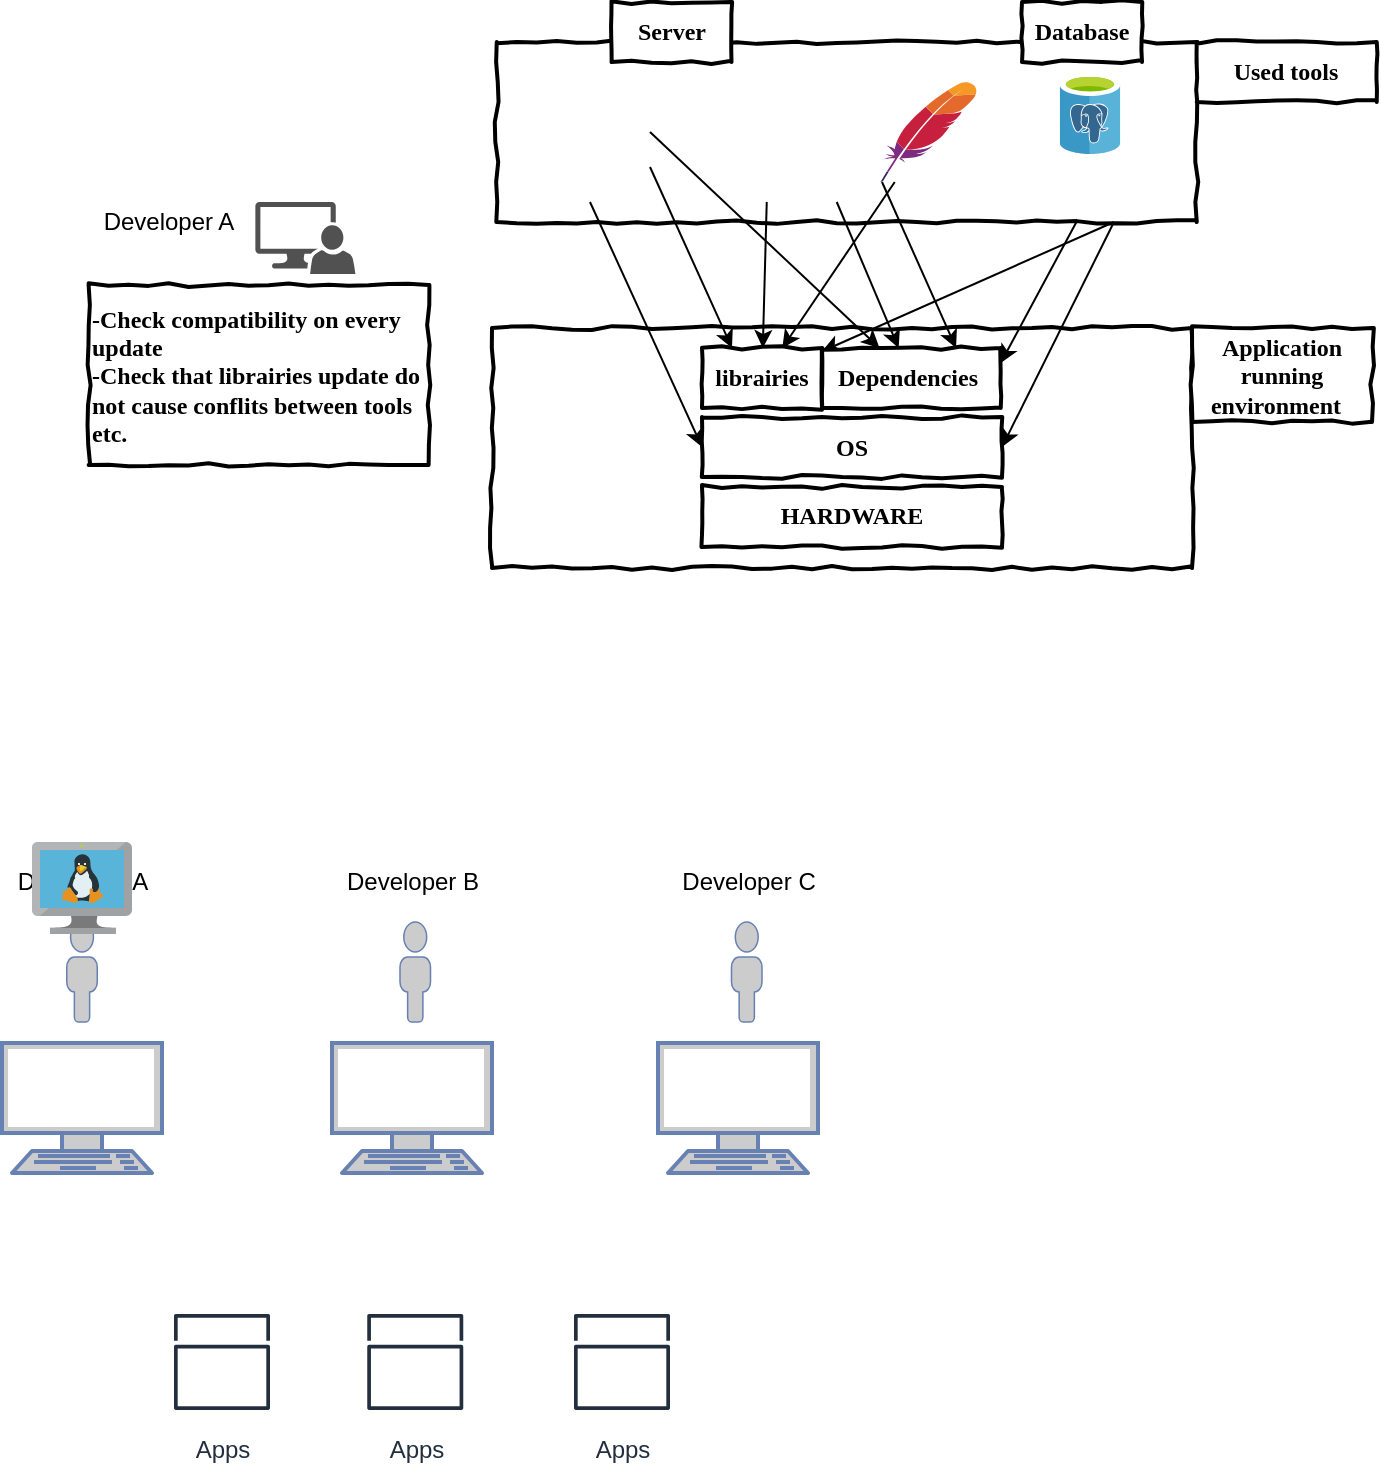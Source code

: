 <mxfile version="12.5.1" type="github">
  <diagram id="Xtd1GiT8AAiNY1xsTk8r" name="Page-1">
    <mxGraphModel dx="667" dy="1449" grid="1" gridSize="10" guides="1" tooltips="1" connect="1" arrows="1" fold="1" page="1" pageScale="1" pageWidth="827" pageHeight="1169" math="0" shadow="0">
      <root>
        <mxCell id="0"/>
        <mxCell id="1" parent="0"/>
        <mxCell id="rSTb_3P7jOwl3eCS13ki-46" value="" style="html=1;whiteSpace=wrap;comic=1;strokeWidth=2;fontFamily=Comic Sans MS;fontStyle=1;" parent="1" vertex="1">
          <mxGeometry x="287.37" y="-780" width="350" height="90" as="geometry"/>
        </mxCell>
        <mxCell id="Lmeo6gfCxTn3pcJV2X3z-1" value="" style="html=1;whiteSpace=wrap;comic=1;strokeWidth=2;fontFamily=Comic Sans MS;fontStyle=1;" vertex="1" parent="1">
          <mxGeometry x="285" y="-637" width="350" height="120" as="geometry"/>
        </mxCell>
        <mxCell id="rSTb_3P7jOwl3eCS13ki-5" value="" style="fontColor=#0066CC;verticalAlign=top;verticalLabelPosition=bottom;labelPosition=center;align=center;html=1;outlineConnect=0;fillColor=#CCCCCC;strokeColor=#6881B3;gradientColor=none;gradientDirection=north;strokeWidth=2;shape=mxgraph.networks.terminal;" parent="1" vertex="1">
          <mxGeometry x="40" y="-279.5" width="80" height="65" as="geometry"/>
        </mxCell>
        <mxCell id="0n1VbNI1kQKXbMoo0zpn-10" value="Apps" style="outlineConnect=0;fontColor=#232F3E;gradientColor=none;strokeColor=#232F3E;fillColor=#ffffff;dashed=0;verticalLabelPosition=bottom;verticalAlign=top;align=center;html=1;fontSize=12;fontStyle=0;aspect=fixed;shape=mxgraph.aws4.resourceIcon;resIcon=mxgraph.aws4.apps;" parent="1" vertex="1">
          <mxGeometry x="320" y="-150" width="60" height="60" as="geometry"/>
        </mxCell>
        <mxCell id="0n1VbNI1kQKXbMoo0zpn-11" value="Apps" style="outlineConnect=0;fontColor=#232F3E;gradientColor=none;strokeColor=#232F3E;fillColor=#ffffff;dashed=0;verticalLabelPosition=bottom;verticalAlign=top;align=center;html=1;fontSize=12;fontStyle=0;aspect=fixed;shape=mxgraph.aws4.resourceIcon;resIcon=mxgraph.aws4.apps;" parent="1" vertex="1">
          <mxGeometry x="120" y="-150" width="60" height="60" as="geometry"/>
        </mxCell>
        <mxCell id="0n1VbNI1kQKXbMoo0zpn-12" value="Apps" style="outlineConnect=0;fontColor=#232F3E;gradientColor=none;strokeColor=#232F3E;fillColor=#ffffff;dashed=0;verticalLabelPosition=bottom;verticalAlign=top;align=center;html=1;fontSize=12;fontStyle=0;aspect=fixed;shape=mxgraph.aws4.resourceIcon;resIcon=mxgraph.aws4.apps;" parent="1" vertex="1">
          <mxGeometry x="216.63" y="-150" width="60" height="60" as="geometry"/>
        </mxCell>
        <mxCell id="rSTb_3P7jOwl3eCS13ki-2" value="" style="fontColor=#0066CC;verticalAlign=top;verticalLabelPosition=bottom;labelPosition=center;align=center;html=1;outlineConnect=0;fillColor=#CCCCCC;strokeColor=#6881B3;gradientColor=none;gradientDirection=north;strokeWidth=2;shape=mxgraph.networks.terminal;" parent="1" vertex="1">
          <mxGeometry x="205" y="-279.5" width="80" height="65" as="geometry"/>
        </mxCell>
        <mxCell id="0n1VbNI1kQKXbMoo0zpn-17" value="" style="shape=image;html=1;verticalAlign=top;verticalLabelPosition=bottom;labelBackgroundColor=#ffffff;imageAspect=0;aspect=fixed;image=https://cdn1.iconfinder.com/data/icons/operating-system-flat-1/30/ios-128.png" parent="1" vertex="1">
          <mxGeometry x="228.13" y="-273.75" width="33.75" height="33.75" as="geometry"/>
        </mxCell>
        <mxCell id="rSTb_3P7jOwl3eCS13ki-4" value="" style="fontColor=#0066CC;verticalAlign=top;verticalLabelPosition=bottom;labelPosition=center;align=center;html=1;outlineConnect=0;fillColor=#CCCCCC;strokeColor=#6881B3;gradientColor=none;gradientDirection=north;strokeWidth=2;shape=mxgraph.networks.terminal;" parent="1" vertex="1">
          <mxGeometry x="368" y="-279.5" width="80" height="65" as="geometry"/>
        </mxCell>
        <mxCell id="rSTb_3P7jOwl3eCS13ki-6" value="" style="fontColor=#0066CC;verticalAlign=top;verticalLabelPosition=bottom;labelPosition=center;align=center;html=1;outlineConnect=0;fillColor=#CCCCCC;strokeColor=#6881B3;gradientColor=none;gradientDirection=north;strokeWidth=2;shape=mxgraph.networks.user_male;" parent="1" vertex="1">
          <mxGeometry x="72.38" y="-340" width="15.25" height="50" as="geometry"/>
        </mxCell>
        <mxCell id="rSTb_3P7jOwl3eCS13ki-9" value="" style="fontColor=#0066CC;verticalAlign=top;verticalLabelPosition=bottom;labelPosition=center;align=center;html=1;outlineConnect=0;fillColor=#CCCCCC;strokeColor=#6881B3;gradientColor=none;gradientDirection=north;strokeWidth=2;shape=mxgraph.networks.user_male;" parent="1" vertex="1">
          <mxGeometry x="404.75" y="-340" width="15.25" height="50" as="geometry"/>
        </mxCell>
        <mxCell id="rSTb_3P7jOwl3eCS13ki-10" value="" style="fontColor=#0066CC;verticalAlign=top;verticalLabelPosition=bottom;labelPosition=center;align=center;html=1;outlineConnect=0;fillColor=#CCCCCC;strokeColor=#6881B3;gradientColor=none;gradientDirection=north;strokeWidth=2;shape=mxgraph.networks.user_male;" parent="1" vertex="1">
          <mxGeometry x="239" y="-340" width="15.25" height="50" as="geometry"/>
        </mxCell>
        <mxCell id="rSTb_3P7jOwl3eCS13ki-13" value="Developer A" style="text;html=1;resizable=0;autosize=1;align=center;verticalAlign=middle;points=[];fillColor=none;strokeColor=none;rounded=0;" parent="1" vertex="1">
          <mxGeometry x="40" y="-370" width="80" height="20" as="geometry"/>
        </mxCell>
        <mxCell id="rSTb_3P7jOwl3eCS13ki-14" value="Developer C" style="text;html=1;resizable=0;autosize=1;align=center;verticalAlign=middle;points=[];fillColor=none;strokeColor=none;rounded=0;" parent="1" vertex="1">
          <mxGeometry x="373.41" y="-370" width="80" height="20" as="geometry"/>
        </mxCell>
        <mxCell id="rSTb_3P7jOwl3eCS13ki-15" value="Developer B" style="text;html=1;resizable=0;autosize=1;align=center;verticalAlign=middle;points=[];fillColor=none;strokeColor=none;rounded=0;" parent="1" vertex="1">
          <mxGeometry x="205" y="-370" width="80" height="20" as="geometry"/>
        </mxCell>
        <mxCell id="rSTb_3P7jOwl3eCS13ki-16" value="" style="shape=image;html=1;verticalAlign=top;verticalLabelPosition=bottom;labelBackgroundColor=#ffffff;imageAspect=0;aspect=fixed;image=https://cdn3.iconfinder.com/data/icons/picons-social/57/32-windows8-128.png" parent="1" vertex="1">
          <mxGeometry x="63" y="-274" width="34" height="34" as="geometry"/>
        </mxCell>
        <mxCell id="rSTb_3P7jOwl3eCS13ki-17" value="" style="shape=image;html=1;verticalAlign=top;verticalLabelPosition=bottom;labelBackgroundColor=#ffffff;imageAspect=0;aspect=fixed;image=https://cdn4.iconfinder.com/data/icons/proglyphs-free/512/Linux_-_Tux-128.png" parent="1" vertex="1">
          <mxGeometry x="392.38" y="-276.87" width="40" height="40" as="geometry"/>
        </mxCell>
        <mxCell id="rSTb_3P7jOwl3eCS13ki-21" value="Developer A&lt;br&gt;" style="text;html=1;resizable=0;autosize=1;align=center;verticalAlign=middle;points=[];fillColor=none;strokeColor=none;rounded=0;" parent="1" vertex="1">
          <mxGeometry x="83.31" y="-700" width="80" height="20" as="geometry"/>
        </mxCell>
        <mxCell id="Lmeo6gfCxTn3pcJV2X3z-6" style="edgeStyle=none;rounded=0;orthogonalLoop=1;jettySize=auto;html=1;exitX=0.5;exitY=1;exitDx=0;exitDy=0;" edge="1" parent="1" source="rSTb_3P7jOwl3eCS13ki-24" target="Lmeo6gfCxTn3pcJV2X3z-2">
          <mxGeometry relative="1" as="geometry"/>
        </mxCell>
        <mxCell id="Lmeo6gfCxTn3pcJV2X3z-7" style="edgeStyle=none;rounded=0;orthogonalLoop=1;jettySize=auto;html=1;exitX=1;exitY=1;exitDx=0;exitDy=0;" edge="1" parent="1" source="rSTb_3P7jOwl3eCS13ki-24" target="rSTb_3P7jOwl3eCS13ki-31">
          <mxGeometry relative="1" as="geometry"/>
        </mxCell>
        <mxCell id="Lmeo6gfCxTn3pcJV2X3z-13" value="" style="rounded=0;orthogonalLoop=1;jettySize=auto;html=1;entryX=0.25;entryY=0;entryDx=0;entryDy=0;exitX=1;exitY=0.75;exitDx=0;exitDy=0;exitPerimeter=0;" edge="1" parent="1" target="Lmeo6gfCxTn3pcJV2X3z-2">
          <mxGeometry relative="1" as="geometry">
            <mxPoint x="364" y="-717.5" as="sourcePoint"/>
          </mxGeometry>
        </mxCell>
        <mxCell id="rSTb_3P7jOwl3eCS13ki-24" value="" style="shape=image;html=1;verticalAlign=top;verticalLabelPosition=bottom;labelBackgroundColor=#ffffff;imageAspect=0;aspect=fixed;image=https://cdn4.iconfinder.com/data/icons/logos-and-brands/512/256_Php_logo-128.png" parent="1" vertex="1">
          <mxGeometry x="387.37" y="-770" width="70" height="70" as="geometry"/>
        </mxCell>
        <mxCell id="Lmeo6gfCxTn3pcJV2X3z-9" style="edgeStyle=none;rounded=0;orthogonalLoop=1;jettySize=auto;html=1;entryX=1;entryY=0.25;entryDx=0;entryDy=0;" edge="1" parent="1" source="rSTb_3P7jOwl3eCS13ki-25" target="rSTb_3P7jOwl3eCS13ki-31">
          <mxGeometry relative="1" as="geometry"/>
        </mxCell>
        <mxCell id="Lmeo6gfCxTn3pcJV2X3z-10" style="edgeStyle=none;rounded=0;orthogonalLoop=1;jettySize=auto;html=1;exitX=0.5;exitY=1;exitDx=0;exitDy=0;entryX=1;entryY=0.5;entryDx=0;entryDy=0;" edge="1" parent="1" source="rSTb_3P7jOwl3eCS13ki-25" target="rSTb_3P7jOwl3eCS13ki-35">
          <mxGeometry relative="1" as="geometry"/>
        </mxCell>
        <mxCell id="Lmeo6gfCxTn3pcJV2X3z-11" style="edgeStyle=none;rounded=0;orthogonalLoop=1;jettySize=auto;html=1;exitX=0.5;exitY=1;exitDx=0;exitDy=0;" edge="1" parent="1" source="rSTb_3P7jOwl3eCS13ki-25" target="Lmeo6gfCxTn3pcJV2X3z-2">
          <mxGeometry relative="1" as="geometry"/>
        </mxCell>
        <mxCell id="rSTb_3P7jOwl3eCS13ki-25" value="" style="shape=image;html=1;verticalAlign=top;verticalLabelPosition=bottom;labelBackgroundColor=#ffffff;imageAspect=0;aspect=fixed;image=https://cdn4.iconfinder.com/data/icons/logos-brands-5/24/mysql-128.png" parent="1" vertex="1">
          <mxGeometry x="561" y="-760" width="70" height="70" as="geometry"/>
        </mxCell>
        <mxCell id="Lmeo6gfCxTn3pcJV2X3z-5" style="rounded=0;orthogonalLoop=1;jettySize=auto;html=1;exitX=0.5;exitY=1;exitDx=0;exitDy=0;exitPerimeter=0;entryX=0;entryY=0.5;entryDx=0;entryDy=0;" edge="1" parent="1" target="rSTb_3P7jOwl3eCS13ki-35">
          <mxGeometry relative="1" as="geometry">
            <mxPoint x="334" y="-700" as="sourcePoint"/>
          </mxGeometry>
        </mxCell>
        <mxCell id="Lmeo6gfCxTn3pcJV2X3z-15" style="edgeStyle=none;rounded=0;orthogonalLoop=1;jettySize=auto;html=1;exitX=1;exitY=0.5;exitDx=0;exitDy=0;exitPerimeter=0;" edge="1" parent="1" target="rSTb_3P7jOwl3eCS13ki-31">
          <mxGeometry relative="1" as="geometry">
            <mxPoint x="364" y="-735" as="sourcePoint"/>
          </mxGeometry>
        </mxCell>
        <mxCell id="Lmeo6gfCxTn3pcJV2X3z-8" style="edgeStyle=none;rounded=0;orthogonalLoop=1;jettySize=auto;html=1;entryX=0.75;entryY=0;entryDx=0;entryDy=0;" edge="1" parent="1" target="rSTb_3P7jOwl3eCS13ki-31">
          <mxGeometry relative="1" as="geometry">
            <mxPoint x="480" y="-710" as="sourcePoint"/>
          </mxGeometry>
        </mxCell>
        <mxCell id="Lmeo6gfCxTn3pcJV2X3z-12" style="edgeStyle=none;rounded=0;orthogonalLoop=1;jettySize=auto;html=1;" edge="1" parent="1" source="rSTb_3P7jOwl3eCS13ki-27" target="Lmeo6gfCxTn3pcJV2X3z-2">
          <mxGeometry relative="1" as="geometry"/>
        </mxCell>
        <mxCell id="rSTb_3P7jOwl3eCS13ki-27" value="" style="dashed=0;outlineConnect=0;html=1;align=center;labelPosition=center;verticalLabelPosition=bottom;verticalAlign=top;shape=mxgraph.weblogos.apache" parent="1" vertex="1">
          <mxGeometry x="479.25" y="-760" width="48.12" height="50" as="geometry"/>
        </mxCell>
        <mxCell id="rSTb_3P7jOwl3eCS13ki-31" value="Dependencies&amp;nbsp;" style="html=1;whiteSpace=wrap;comic=1;strokeWidth=2;fontFamily=Comic Sans MS;fontStyle=1;" parent="1" vertex="1">
          <mxGeometry x="450" y="-627" width="89.37" height="30" as="geometry"/>
        </mxCell>
        <mxCell id="rSTb_3P7jOwl3eCS13ki-35" value="OS" style="html=1;whiteSpace=wrap;comic=1;strokeWidth=2;fontFamily=Comic Sans MS;fontStyle=1;" parent="1" vertex="1">
          <mxGeometry x="390" y="-592.5" width="150" height="30" as="geometry"/>
        </mxCell>
        <mxCell id="rSTb_3P7jOwl3eCS13ki-36" value="HARDWARE" style="html=1;whiteSpace=wrap;comic=1;strokeWidth=2;fontFamily=Comic Sans MS;fontStyle=1;" parent="1" vertex="1">
          <mxGeometry x="390" y="-557.53" width="150" height="30" as="geometry"/>
        </mxCell>
        <mxCell id="Lmeo6gfCxTn3pcJV2X3z-2" value="librairies" style="html=1;whiteSpace=wrap;comic=1;strokeWidth=2;fontFamily=Comic Sans MS;fontStyle=1;" vertex="1" parent="1">
          <mxGeometry x="390" y="-627" width="60" height="30" as="geometry"/>
        </mxCell>
        <mxCell id="Lmeo6gfCxTn3pcJV2X3z-16" value="Server" style="html=1;whiteSpace=wrap;comic=1;strokeWidth=2;fontFamily=Comic Sans MS;fontStyle=1;" vertex="1" parent="1">
          <mxGeometry x="344.75" y="-800" width="60" height="30" as="geometry"/>
        </mxCell>
        <mxCell id="Lmeo6gfCxTn3pcJV2X3z-17" value="Database" style="html=1;whiteSpace=wrap;comic=1;strokeWidth=2;fontFamily=Comic Sans MS;fontStyle=1;" vertex="1" parent="1">
          <mxGeometry x="550" y="-800" width="60" height="30" as="geometry"/>
        </mxCell>
        <mxCell id="Lmeo6gfCxTn3pcJV2X3z-18" value="Used tools" style="html=1;whiteSpace=wrap;comic=1;strokeWidth=2;fontFamily=Comic Sans MS;fontStyle=1;" vertex="1" parent="1">
          <mxGeometry x="637.37" y="-780" width="90" height="30" as="geometry"/>
        </mxCell>
        <mxCell id="Lmeo6gfCxTn3pcJV2X3z-22" value="Application running environment&amp;nbsp;&amp;nbsp;" style="html=1;whiteSpace=wrap;comic=1;strokeWidth=2;fontFamily=Comic Sans MS;fontStyle=1;" vertex="1" parent="1">
          <mxGeometry x="635" y="-637" width="90" height="47" as="geometry"/>
        </mxCell>
        <mxCell id="Lmeo6gfCxTn3pcJV2X3z-23" style="edgeStyle=none;rounded=0;orthogonalLoop=1;jettySize=auto;html=1;exitX=0.25;exitY=1;exitDx=0;exitDy=0;" edge="1" parent="1">
          <mxGeometry relative="1" as="geometry">
            <mxPoint x="661.5" y="-750" as="sourcePoint"/>
            <mxPoint x="661.5" y="-750" as="targetPoint"/>
          </mxGeometry>
        </mxCell>
        <mxCell id="Lmeo6gfCxTn3pcJV2X3z-24" style="edgeStyle=none;rounded=0;orthogonalLoop=1;jettySize=auto;html=1;exitX=0.25;exitY=0;exitDx=0;exitDy=0;" edge="1" parent="1" source="Lmeo6gfCxTn3pcJV2X3z-18" target="Lmeo6gfCxTn3pcJV2X3z-18">
          <mxGeometry relative="1" as="geometry"/>
        </mxCell>
        <mxCell id="Lmeo6gfCxTn3pcJV2X3z-29" value="" style="pointerEvents=1;shadow=0;dashed=0;html=1;strokeColor=none;labelPosition=center;verticalLabelPosition=bottom;verticalAlign=top;align=center;fillColor=#515151;shape=mxgraph.mscae.system_center.admin_console" vertex="1" parent="1">
          <mxGeometry x="166.68" y="-700" width="50" height="36" as="geometry"/>
        </mxCell>
        <mxCell id="Lmeo6gfCxTn3pcJV2X3z-30" value="" style="aspect=fixed;html=1;points=[];align=center;image;fontSize=12;image=img/lib/mscae/VM_Linux.svg;" vertex="1" parent="1">
          <mxGeometry x="55" y="-380" width="50" height="46" as="geometry"/>
        </mxCell>
        <mxCell id="Lmeo6gfCxTn3pcJV2X3z-31" value="" style="aspect=fixed;html=1;points=[];align=center;image;fontSize=12;image=img/lib/mscae/Azure_Database_for_PostgreSQL_servers.svg;" vertex="1" parent="1">
          <mxGeometry x="568.8" y="-764" width="30.4" height="40" as="geometry"/>
        </mxCell>
        <mxCell id="Lmeo6gfCxTn3pcJV2X3z-32" value="" style="shape=image;html=1;verticalAlign=top;verticalLabelPosition=bottom;labelBackgroundColor=#ffffff;imageAspect=0;aspect=fixed;image=https://cdn4.iconfinder.com/data/icons/logos-and-brands/512/233_Node_Js_logo-128.png" vertex="1" parent="1">
          <mxGeometry x="310" y="-760" width="50" height="50" as="geometry"/>
        </mxCell>
        <mxCell id="Lmeo6gfCxTn3pcJV2X3z-33" value="" style="shape=image;html=1;verticalAlign=top;verticalLabelPosition=bottom;labelBackgroundColor=#ffffff;imageAspect=0;aspect=fixed;image=https://cdn0.iconfinder.com/data/icons/octicons/1024/issue-reopened-128.png" vertex="1" parent="1">
          <mxGeometry x="520" y="-430" width="60" height="60" as="geometry"/>
        </mxCell>
        <mxCell id="Lmeo6gfCxTn3pcJV2X3z-43" value="" style="shape=image;html=1;verticalAlign=top;verticalLabelPosition=bottom;labelBackgroundColor=#ffffff;imageAspect=0;aspect=fixed;image=https://cdn4.iconfinder.com/data/icons/munich/32x32/issue.png" vertex="1" parent="1">
          <mxGeometry x="222.25" y="-700" width="32" height="32" as="geometry"/>
        </mxCell>
        <mxCell id="Lmeo6gfCxTn3pcJV2X3z-44" value="-Check compatibility on every update&lt;br&gt;-Check that librairies update do not cause conflits between tools&amp;nbsp;&lt;br&gt;etc." style="html=1;whiteSpace=wrap;comic=1;strokeWidth=2;fontFamily=Comic Sans MS;fontStyle=1;align=left;" vertex="1" parent="1">
          <mxGeometry x="83.31" y="-658.5" width="170" height="90" as="geometry"/>
        </mxCell>
      </root>
    </mxGraphModel>
  </diagram>
</mxfile>

